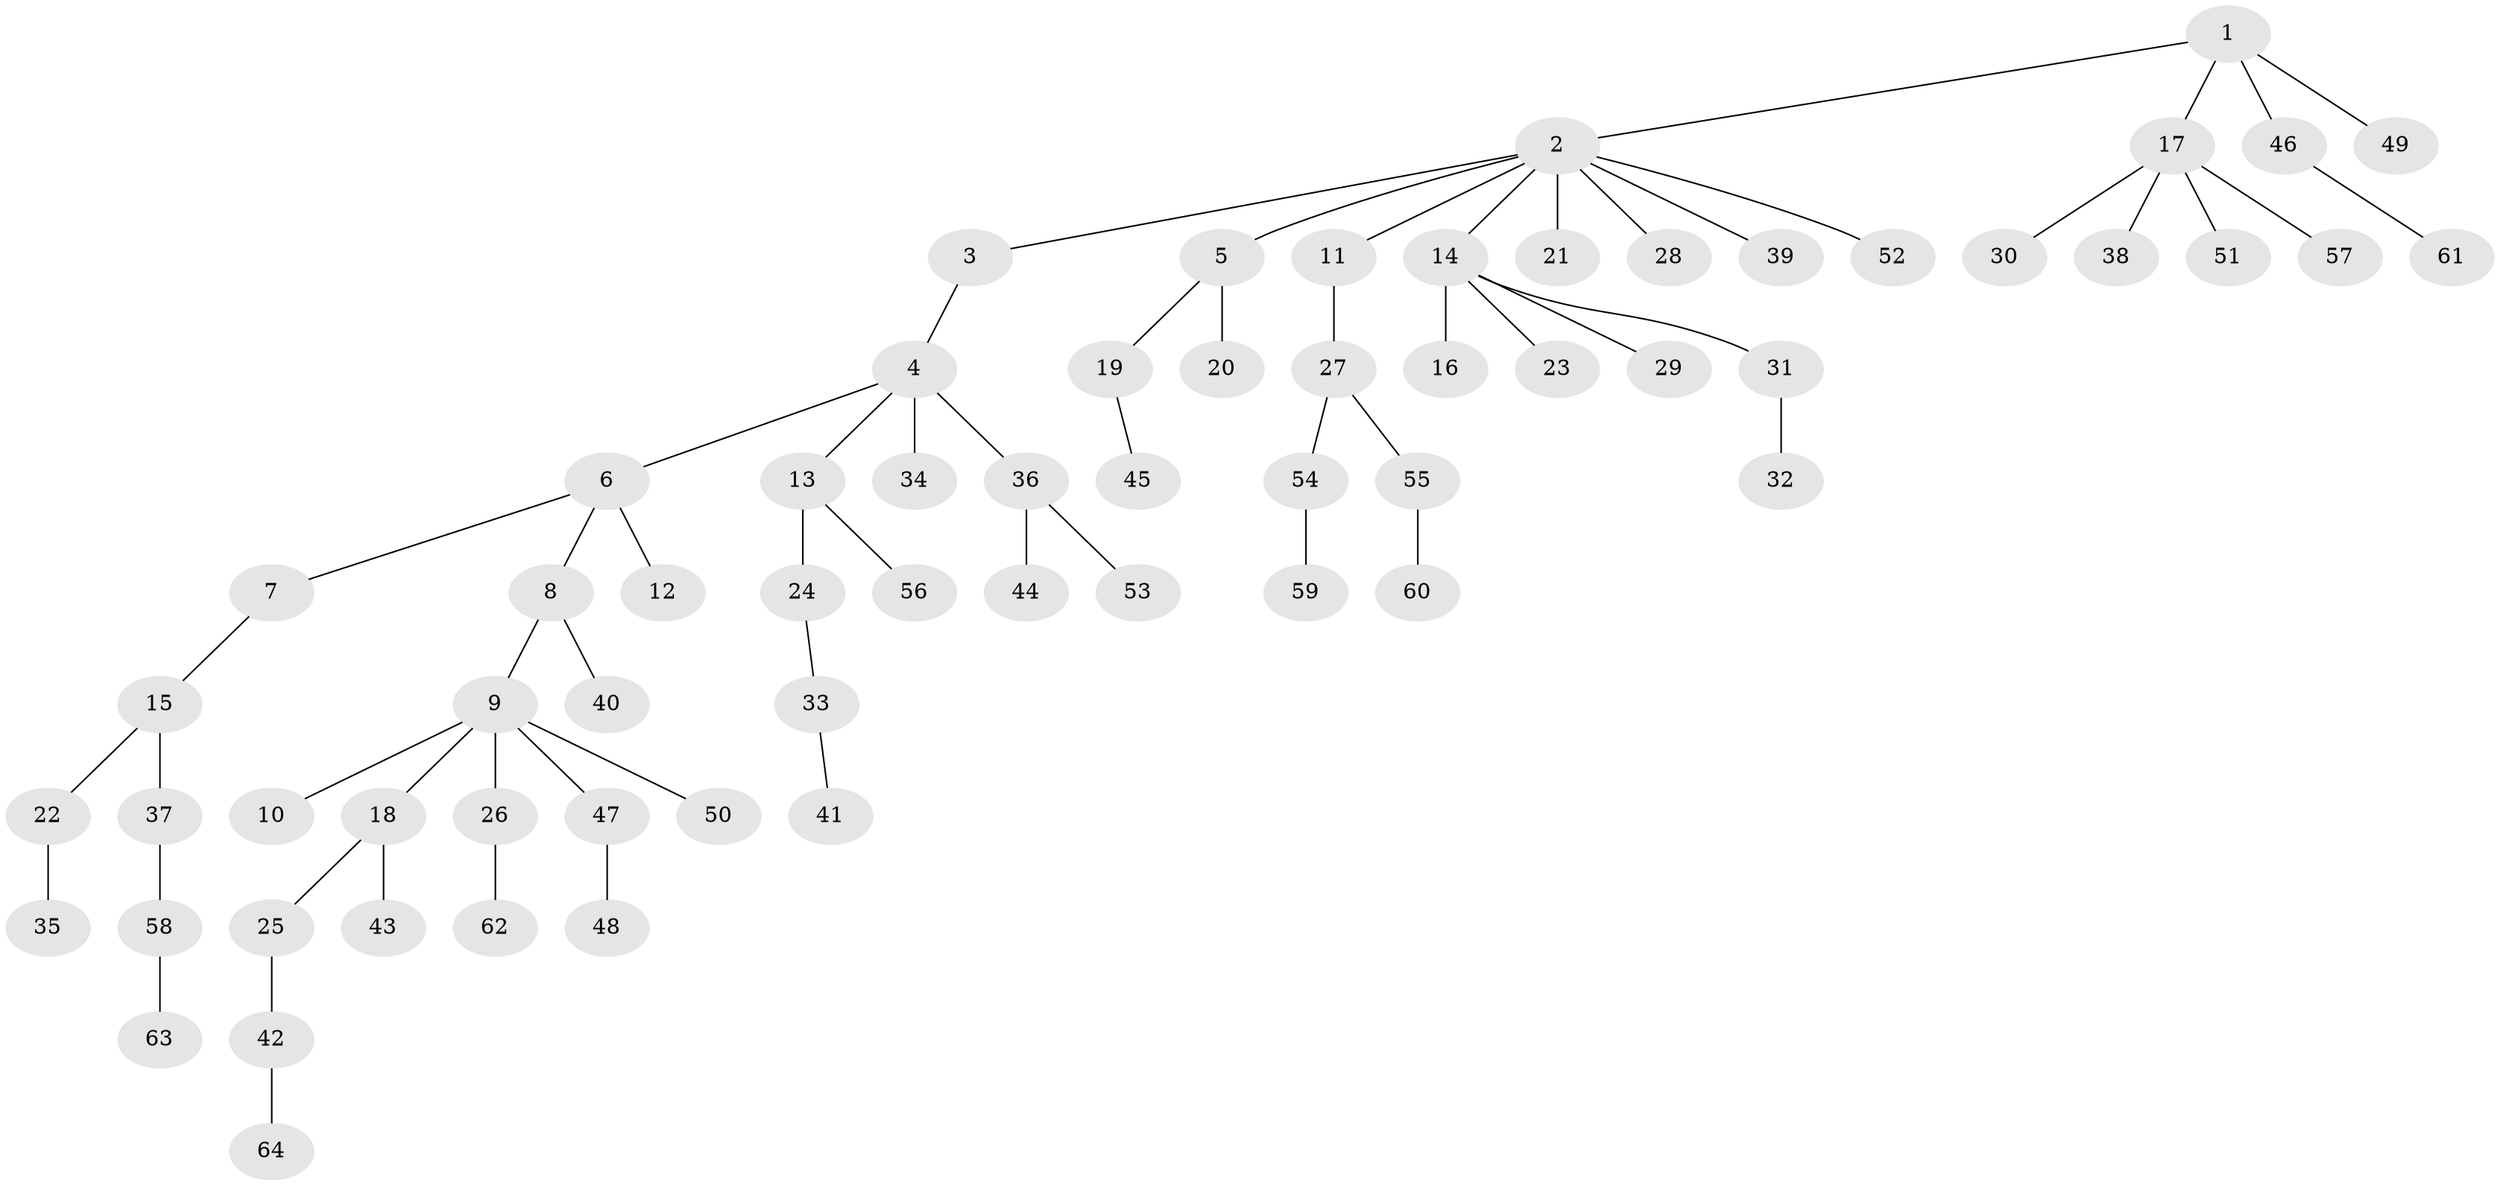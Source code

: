 // coarse degree distribution, {3: 0.10256410256410256, 4: 0.07692307692307693, 1: 0.5384615384615384, 2: 0.23076923076923078, 8: 0.02564102564102564, 5: 0.02564102564102564}
// Generated by graph-tools (version 1.1) at 2025/37/03/04/25 23:37:27]
// undirected, 64 vertices, 63 edges
graph export_dot {
  node [color=gray90,style=filled];
  1;
  2;
  3;
  4;
  5;
  6;
  7;
  8;
  9;
  10;
  11;
  12;
  13;
  14;
  15;
  16;
  17;
  18;
  19;
  20;
  21;
  22;
  23;
  24;
  25;
  26;
  27;
  28;
  29;
  30;
  31;
  32;
  33;
  34;
  35;
  36;
  37;
  38;
  39;
  40;
  41;
  42;
  43;
  44;
  45;
  46;
  47;
  48;
  49;
  50;
  51;
  52;
  53;
  54;
  55;
  56;
  57;
  58;
  59;
  60;
  61;
  62;
  63;
  64;
  1 -- 2;
  1 -- 17;
  1 -- 46;
  1 -- 49;
  2 -- 3;
  2 -- 5;
  2 -- 11;
  2 -- 14;
  2 -- 21;
  2 -- 28;
  2 -- 39;
  2 -- 52;
  3 -- 4;
  4 -- 6;
  4 -- 13;
  4 -- 34;
  4 -- 36;
  5 -- 19;
  5 -- 20;
  6 -- 7;
  6 -- 8;
  6 -- 12;
  7 -- 15;
  8 -- 9;
  8 -- 40;
  9 -- 10;
  9 -- 18;
  9 -- 26;
  9 -- 47;
  9 -- 50;
  11 -- 27;
  13 -- 24;
  13 -- 56;
  14 -- 16;
  14 -- 23;
  14 -- 29;
  14 -- 31;
  15 -- 22;
  15 -- 37;
  17 -- 30;
  17 -- 38;
  17 -- 51;
  17 -- 57;
  18 -- 25;
  18 -- 43;
  19 -- 45;
  22 -- 35;
  24 -- 33;
  25 -- 42;
  26 -- 62;
  27 -- 54;
  27 -- 55;
  31 -- 32;
  33 -- 41;
  36 -- 44;
  36 -- 53;
  37 -- 58;
  42 -- 64;
  46 -- 61;
  47 -- 48;
  54 -- 59;
  55 -- 60;
  58 -- 63;
}
